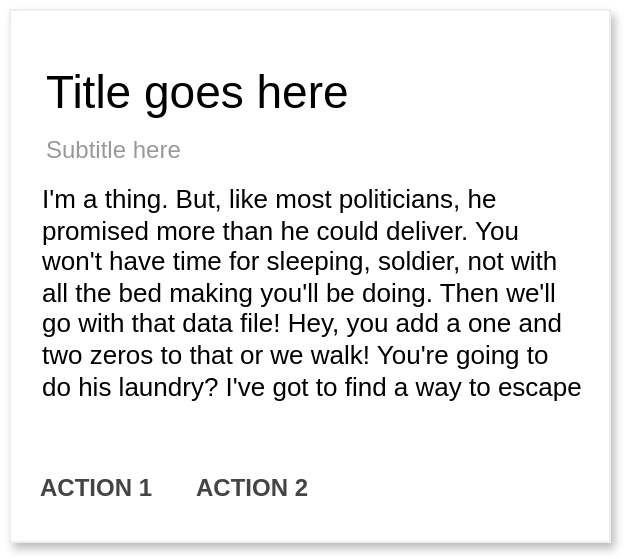 <mxfile>
    <diagram id="hGzMCkr0rmF31cfJUE9q" name="Page-1">
        <mxGraphModel dx="1033" dy="724" grid="1" gridSize="10" guides="1" tooltips="1" connect="1" arrows="1" fold="1" page="1" pageScale="1" pageWidth="850" pageHeight="1100" math="0" shadow="0">
            <root>
                <mxCell id="0"/>
                <mxCell id="1" parent="0"/>
                <mxCell id="2" value="Title goes here" style="shape=rect;fillColor=#ffffff;strokeColor=#eeeeee;shadow=1;fontColor=#000000;fontSize=23;fontStyle=0;verticalAlign=top;spacingBottom=0;spacingLeft=16;spacingTop=20;align=left;" parent="1" vertex="1">
                    <mxGeometry x="270" y="590" width="300" height="266" as="geometry"/>
                </mxCell>
                <mxCell id="3" value="Subtitle here" style="text;fontColor=#999999;fontSize=12;fontStyle=0;verticalAlign=middle;spacingBottom=0;spacingLeft=16;resizeWidth=1;" parent="2" vertex="1">
                    <mxGeometry width="300" height="20" relative="1" as="geometry">
                        <mxPoint y="59" as="offset"/>
                    </mxGeometry>
                </mxCell>
                <mxCell id="4" value="I'm a thing. But, like most politicians, he promised more than he could deliver. You won't have time for sleeping, soldier, not with all the bed making you'll be doing. Then we'll go with that data file! Hey, you add a one and two zeros to that or we walk! You're going to do his laundry? I've got to find a way to escape" style="text;whiteSpace=wrap;fontSize=13;spacing=16;spacingTop=-4;resizeWidth=1;resizeHeight=1;" parent="2" vertex="1">
                    <mxGeometry width="300" height="148" relative="1" as="geometry">
                        <mxPoint y="70" as="offset"/>
                    </mxGeometry>
                </mxCell>
                <mxCell id="5" value="ACTION 1" style="shape=rect;strokeColor=none;fillColor=#ffffff;fontColor=#444444;fontStyle=1;" parent="2" vertex="1">
                    <mxGeometry y="1" width="70" height="40" relative="1" as="geometry">
                        <mxPoint x="8" y="-48" as="offset"/>
                    </mxGeometry>
                </mxCell>
                <mxCell id="6" value="ACTION 2" style="shape=rect;strokeColor=none;fillColor=#ffffff;fontColor=#444444;fontStyle=1;" parent="2" vertex="1">
                    <mxGeometry y="1" width="70" height="40" relative="1" as="geometry">
                        <mxPoint x="86" y="-48" as="offset"/>
                    </mxGeometry>
                </mxCell>
            </root>
        </mxGraphModel>
    </diagram>
    <diagram id="N8MJrfmo5K9wlSLJjTvB" name="Page-2">
        <mxGraphModel dx="1033" dy="724" grid="1" gridSize="10" guides="1" tooltips="1" connect="1" arrows="1" fold="1" page="1" pageScale="1" pageWidth="850" pageHeight="1100" math="0" shadow="0">
            <root>
                <mxCell id="0"/>
                <mxCell id="1" parent="0"/>
                <mxCell id="vVrMU5fkDc58EfiZaH-U-1" value="Text" style="text;strokeColor=none;align=center;fillColor=none;html=1;verticalAlign=middle;whiteSpace=wrap;rounded=0;" parent="1" vertex="1">
                    <mxGeometry x="390" y="360" width="60" height="30" as="geometry"/>
                </mxCell>
            </root>
        </mxGraphModel>
    </diagram>
    <diagram id="AvQE_IqC4VQcRQhSeFh6" name="ERD">
        <mxGraphModel dx="1033" dy="724" grid="1" gridSize="10" guides="1" tooltips="1" connect="1" arrows="1" fold="1" page="1" pageScale="1" pageWidth="850" pageHeight="1100" math="0" shadow="0">
            <root>
                <mxCell id="0"/>
                <mxCell id="1" parent="0"/>
                <mxCell id="pZ2xB68M0xKtVGtwhzLn-7" style="edgeStyle=none;html=1;" parent="1" source="pZ2xB68M0xKtVGtwhzLn-1" target="pZ2xB68M0xKtVGtwhzLn-6" edge="1">
                    <mxGeometry relative="1" as="geometry"/>
                </mxCell>
                <mxCell id="pZ2xB68M0xKtVGtwhzLn-1" value="Student" style="swimlane;fontStyle=0;childLayout=stackLayout;horizontal=1;startSize=26;fillColor=none;horizontalStack=0;resizeParent=1;resizeParentMax=0;resizeLast=0;collapsible=1;marginBottom=0;" parent="1" vertex="1">
                    <mxGeometry x="120" y="320" width="140" height="130" as="geometry"/>
                </mxCell>
                <mxCell id="pZ2xB68M0xKtVGtwhzLn-2" value="+ Edu Level" style="text;strokeColor=none;fillColor=none;align=left;verticalAlign=top;spacingLeft=4;spacingRight=4;overflow=hidden;rotatable=0;points=[[0,0.5],[1,0.5]];portConstraint=eastwest;" parent="pZ2xB68M0xKtVGtwhzLn-1" vertex="1">
                    <mxGeometry y="26" width="140" height="26" as="geometry"/>
                </mxCell>
                <mxCell id="pZ2xB68M0xKtVGtwhzLn-3" value="+ Degrees" style="text;strokeColor=none;fillColor=none;align=left;verticalAlign=top;spacingLeft=4;spacingRight=4;overflow=hidden;rotatable=0;points=[[0,0.5],[1,0.5]];portConstraint=eastwest;" parent="pZ2xB68M0xKtVGtwhzLn-1" vertex="1">
                    <mxGeometry y="52" width="140" height="26" as="geometry"/>
                </mxCell>
                <mxCell id="pZ2xB68M0xKtVGtwhzLn-4" value="+ Skills: type" style="text;strokeColor=none;fillColor=none;align=left;verticalAlign=top;spacingLeft=4;spacingRight=4;overflow=hidden;rotatable=0;points=[[0,0.5],[1,0.5]];portConstraint=eastwest;" parent="pZ2xB68M0xKtVGtwhzLn-1" vertex="1">
                    <mxGeometry y="78" width="140" height="26" as="geometry"/>
                </mxCell>
                <mxCell id="pZ2xB68M0xKtVGtwhzLn-5" value="+ Goals: type" style="text;strokeColor=none;fillColor=none;align=left;verticalAlign=top;spacingLeft=4;spacingRight=4;overflow=hidden;rotatable=0;points=[[0,0.5],[1,0.5]];portConstraint=eastwest;" parent="pZ2xB68M0xKtVGtwhzLn-1" vertex="1">
                    <mxGeometry y="104" width="140" height="26" as="geometry"/>
                </mxCell>
                <mxCell id="pZ2xB68M0xKtVGtwhzLn-6" value="&lt;p style=&quot;margin:0px;margin-top:4px;text-align:center;&quot;&gt;&lt;i&gt;&amp;lt;&amp;lt;Interface&amp;gt;&amp;gt;&lt;/i&gt;&lt;br&gt;&lt;b&gt;Candidate&lt;/b&gt;&lt;/p&gt;&lt;hr size=&quot;1&quot;&gt;&lt;p style=&quot;margin:0px;margin-left:4px;&quot;&gt;+ Interests: arr&lt;br&gt;+ Skills: arr&lt;/p&gt;&lt;p style=&quot;margin:0px;margin-left:4px;&quot;&gt;+ Goals: arr&lt;/p&gt;&lt;p style=&quot;margin:0px;margin-left:4px;&quot;&gt;+ Edu Level&lt;/p&gt;&lt;p style=&quot;margin:0px;margin-left:4px;&quot;&gt;+ Degrees&lt;/p&gt;&lt;p style=&quot;margin:0px;margin-left:4px;&quot;&gt;+&amp;nbsp;&lt;/p&gt;&lt;p style=&quot;margin:0px;margin-left:4px;&quot;&gt;&lt;/p&gt;&lt;p style=&quot;margin:0px;margin-left:4px;&quot;&gt;&lt;/p&gt;" style="verticalAlign=top;align=left;overflow=fill;fontSize=12;fontFamily=Helvetica;html=1;" parent="1" vertex="1">
                    <mxGeometry x="210" y="110" width="190" height="150" as="geometry"/>
                </mxCell>
                <mxCell id="pZ2xB68M0xKtVGtwhzLn-13" style="edgeStyle=none;html=1;" parent="1" source="pZ2xB68M0xKtVGtwhzLn-8" target="pZ2xB68M0xKtVGtwhzLn-6" edge="1">
                    <mxGeometry relative="1" as="geometry"/>
                </mxCell>
                <mxCell id="pZ2xB68M0xKtVGtwhzLn-8" value="Professional" style="swimlane;fontStyle=0;childLayout=stackLayout;horizontal=1;startSize=26;fillColor=none;horizontalStack=0;resizeParent=1;resizeParentMax=0;resizeLast=0;collapsible=1;marginBottom=0;" parent="1" vertex="1">
                    <mxGeometry x="360" y="320" width="140" height="130" as="geometry"/>
                </mxCell>
                <mxCell id="pZ2xB68M0xKtVGtwhzLn-9" value="+ Type: Student, Prof, .." style="text;strokeColor=none;fillColor=none;align=left;verticalAlign=top;spacingLeft=4;spacingRight=4;overflow=hidden;rotatable=0;points=[[0,0.5],[1,0.5]];portConstraint=eastwest;" parent="pZ2xB68M0xKtVGtwhzLn-8" vertex="1">
                    <mxGeometry y="26" width="140" height="26" as="geometry"/>
                </mxCell>
                <mxCell id="pZ2xB68M0xKtVGtwhzLn-10" value="+ Interests: type" style="text;strokeColor=none;fillColor=none;align=left;verticalAlign=top;spacingLeft=4;spacingRight=4;overflow=hidden;rotatable=0;points=[[0,0.5],[1,0.5]];portConstraint=eastwest;" parent="pZ2xB68M0xKtVGtwhzLn-8" vertex="1">
                    <mxGeometry y="52" width="140" height="26" as="geometry"/>
                </mxCell>
                <mxCell id="pZ2xB68M0xKtVGtwhzLn-11" value="+ Skills: type" style="text;strokeColor=none;fillColor=none;align=left;verticalAlign=top;spacingLeft=4;spacingRight=4;overflow=hidden;rotatable=0;points=[[0,0.5],[1,0.5]];portConstraint=eastwest;" parent="pZ2xB68M0xKtVGtwhzLn-8" vertex="1">
                    <mxGeometry y="78" width="140" height="26" as="geometry"/>
                </mxCell>
                <mxCell id="pZ2xB68M0xKtVGtwhzLn-12" value="+ Goals: type" style="text;strokeColor=none;fillColor=none;align=left;verticalAlign=top;spacingLeft=4;spacingRight=4;overflow=hidden;rotatable=0;points=[[0,0.5],[1,0.5]];portConstraint=eastwest;" parent="pZ2xB68M0xKtVGtwhzLn-8" vertex="1">
                    <mxGeometry y="104" width="140" height="26" as="geometry"/>
                </mxCell>
            </root>
        </mxGraphModel>
    </diagram>
</mxfile>